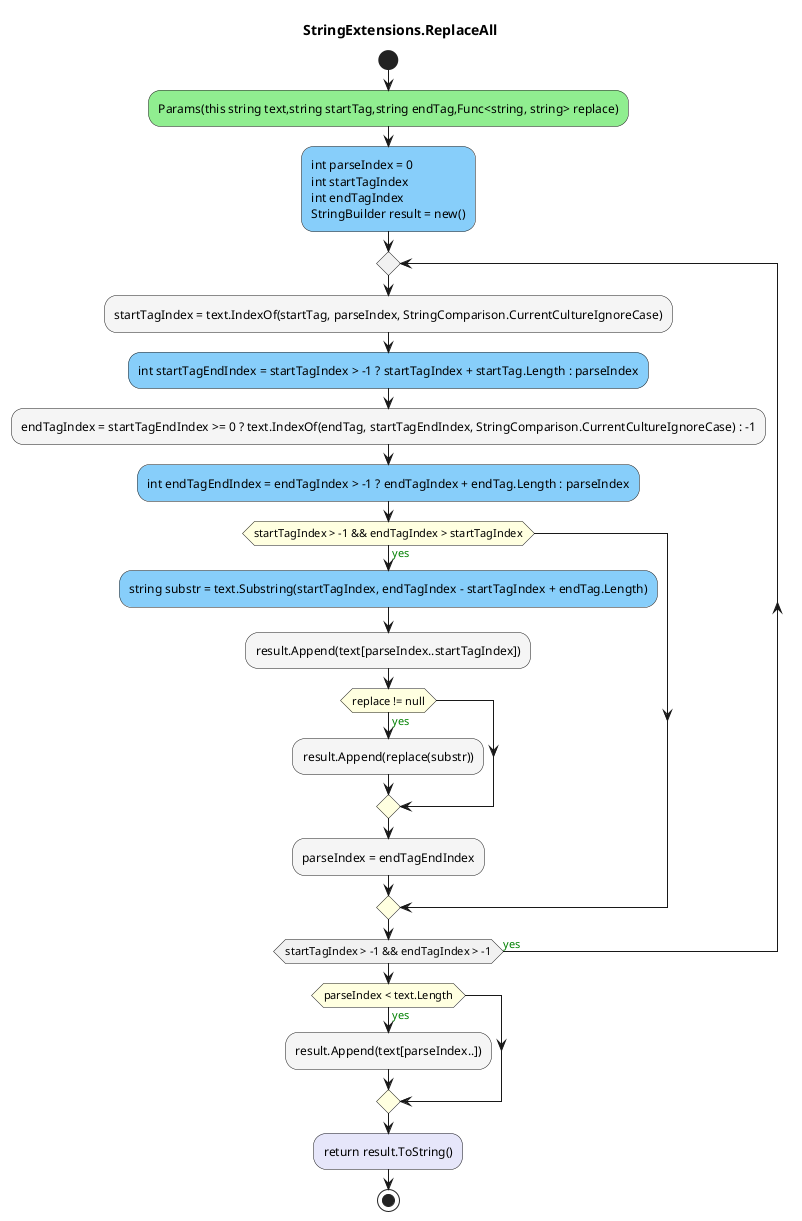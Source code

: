 @startuml StringExtensions.ReplaceAll
title StringExtensions.ReplaceAll
start
#LightGreen:Params(this string text,string startTag,string endTag,Func<string, string> replace);
#LightSkyBlue:int parseIndex = 0\nint startTagIndex\nint endTagIndex\nStringBuilder result = new();
repeat
        #WhiteSmoke:startTagIndex = text.IndexOf(startTag, parseIndex, StringComparison.CurrentCultureIgnoreCase);
        #LightSkyBlue:int startTagEndIndex = startTagIndex > -1 ? startTagIndex + startTag.Length : parseIndex;
        #WhiteSmoke:endTagIndex = startTagEndIndex >= 0 ? text.IndexOf(endTag, startTagEndIndex, StringComparison.CurrentCultureIgnoreCase) : -1;
        #LightSkyBlue:int endTagEndIndex = endTagIndex > -1 ? endTagIndex + endTag.Length : parseIndex;
        #LightYellow:if (startTagIndex > -1 && endTagIndex > startTagIndex) then (<color:green>yes)
                #LightSkyBlue:string substr = text.Substring(startTagIndex, endTagIndex - startTagIndex + endTag.Length);
                #WhiteSmoke:result.Append(text[parseIndex..startTagIndex]);
                #LightYellow:if (replace != null) then (<color:green>yes)
                        #WhiteSmoke:result.Append(replace(substr));
                endif
                #WhiteSmoke:parseIndex = endTagEndIndex;
        endif
repeat while (startTagIndex > -1 && endTagIndex > -1) is (<color:green>yes)
#LightYellow:if (parseIndex < text.Length) then (<color:green>yes)
        #WhiteSmoke:result.Append(text[parseIndex..]);
endif
#Lavender:return result.ToString();
stop
@enduml
